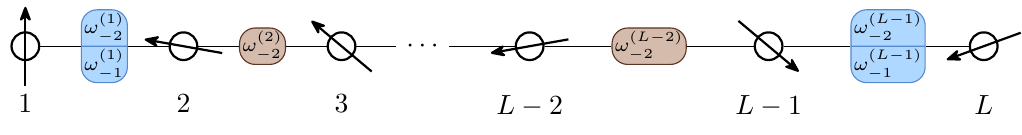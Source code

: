 % ! TEX program = lualatex

\documentclass[tikz]{standalone}


\usepackage{tikz}
\usepackage{xcolor}


\usetikzlibrary{
    graphs,
    arrows.meta,
    decorations.pathmorphing,
    decorations.markings,
    positioning,
    shapes.multipart,
}

\definecolor{color_oddbond_fill}{HTML}{AED8FF}
\definecolor{color_oddbond_draw}{HTML}{5789CE}

\definecolor{color_evenbond_fill}{HTML}{D4BBAC}
\definecolor{color_evenbond_draw}{HTML}{5C3422}

\begin{document}

\begin{tikzpicture}[
    decoration={coil,aspect=0.05,segment length=0.5mm,amplitude=1mm},
    point/.style={circle,inner sep=0pt,minimum size=1pt,fill=black!50},
    interaction/.style={
            %decorate,decoration={coil}
            thin
        },
    >={Stealth[round]},
    thick, black, text=black,
    every new ->/.style={shorten >=1pt},
    graphs/every graph/.style={edges=rounded corners},
    spin/.style={
            % The shape:
            circle, draw, fill=white, minimum size=10pt,
            font=\footnotesize
        },
    evenbond/.style={
            % The shape:
            rectangle split,
            rectangle split parts=1,
            % The size:
            minimum size=4mm,
            rounded corners=2mm,
            % The border:
            thin,
            draw=color_evenbond_draw,
            % The filling:
            fill=color_evenbond_fill,
            % Font
            font=\scriptsize,
            % Reduce inner separation
            inner sep=1pt
        },
    oddbond/.style={
            % The shape:
            rectangle split,
            rectangle split parts=2,
            % The size:
            minimum size=4mm,
            rounded corners=2mm,
            % The border:
            thin,
            draw=color_oddbond_draw,
            % The filling:
            fill=color_oddbond_fill,
            % Font
            font=\scriptsize,
            % Reduce inner separation
            inner sep=1pt
        }
    ]
    \matrix (mat) [row sep=1mm,column sep=5mm] {
        \node (site1) [spin, label={[label distance=3mm]below:$1$}] {};                                            &
        \node (oddbond1) [oddbond] {$\omega^{(1)}_{-2}$ \nodepart{second} $\omega^{(1)}_{-1}$}; &
        \node (site2) [spin, label={[label distance=3mm]below:$2$}] {};                                            &
        \node (evenbond1) [evenbond] {$\omega^{(2)}_{-2}$};                                             &
        \node (site3) [spin, label={[label distance=3mm]below:$3$}] {};                                           &
        \node (site4) [] {$\cdots$};                                                                        &
        \node (site5) [spin, label={[label distance=3mm]below:$L-2$}] {};                                           &
        \node (evenbond2) [evenbond] {$\omega^{(L-2)}_{-2}$};                                             &
        \node (site6) [spin, label={[label distance=3mm]below:$L-1$}] {};                                           &
        \node (oddbond2) [oddbond] {$\omega^{(L-1)}_{-2}$ \nodepart{second} $\omega^{(L-1)}_{-1}$}; &
        \node (site7) [spin, label={[label distance=3mm]below:$L$}] {};                                             \\
    };

    % Draw arrows separately
    \foreach \i in {1, 2, 3, 5, 6, 7} {
            \pgfmathsetmacro{\angle}{int(rand*36)*10}
            \draw[->, thick] (site\i) ++(\angle:-5mm) -- ++(\angle:10mm);
        }

    \graph [use existing nodes] {
    site1 -- [interaction] oddbond1 -- [interaction] site2 -- [interaction] evenbond1 -- [interaction] site3 -- [interaction] site4 -- [interaction] site5 -- [interaction] evenbond2 -- [interaction] site6 -- [interaction] oddbond2 -- [interaction] site7;
    };
\end{tikzpicture}
\end{document}